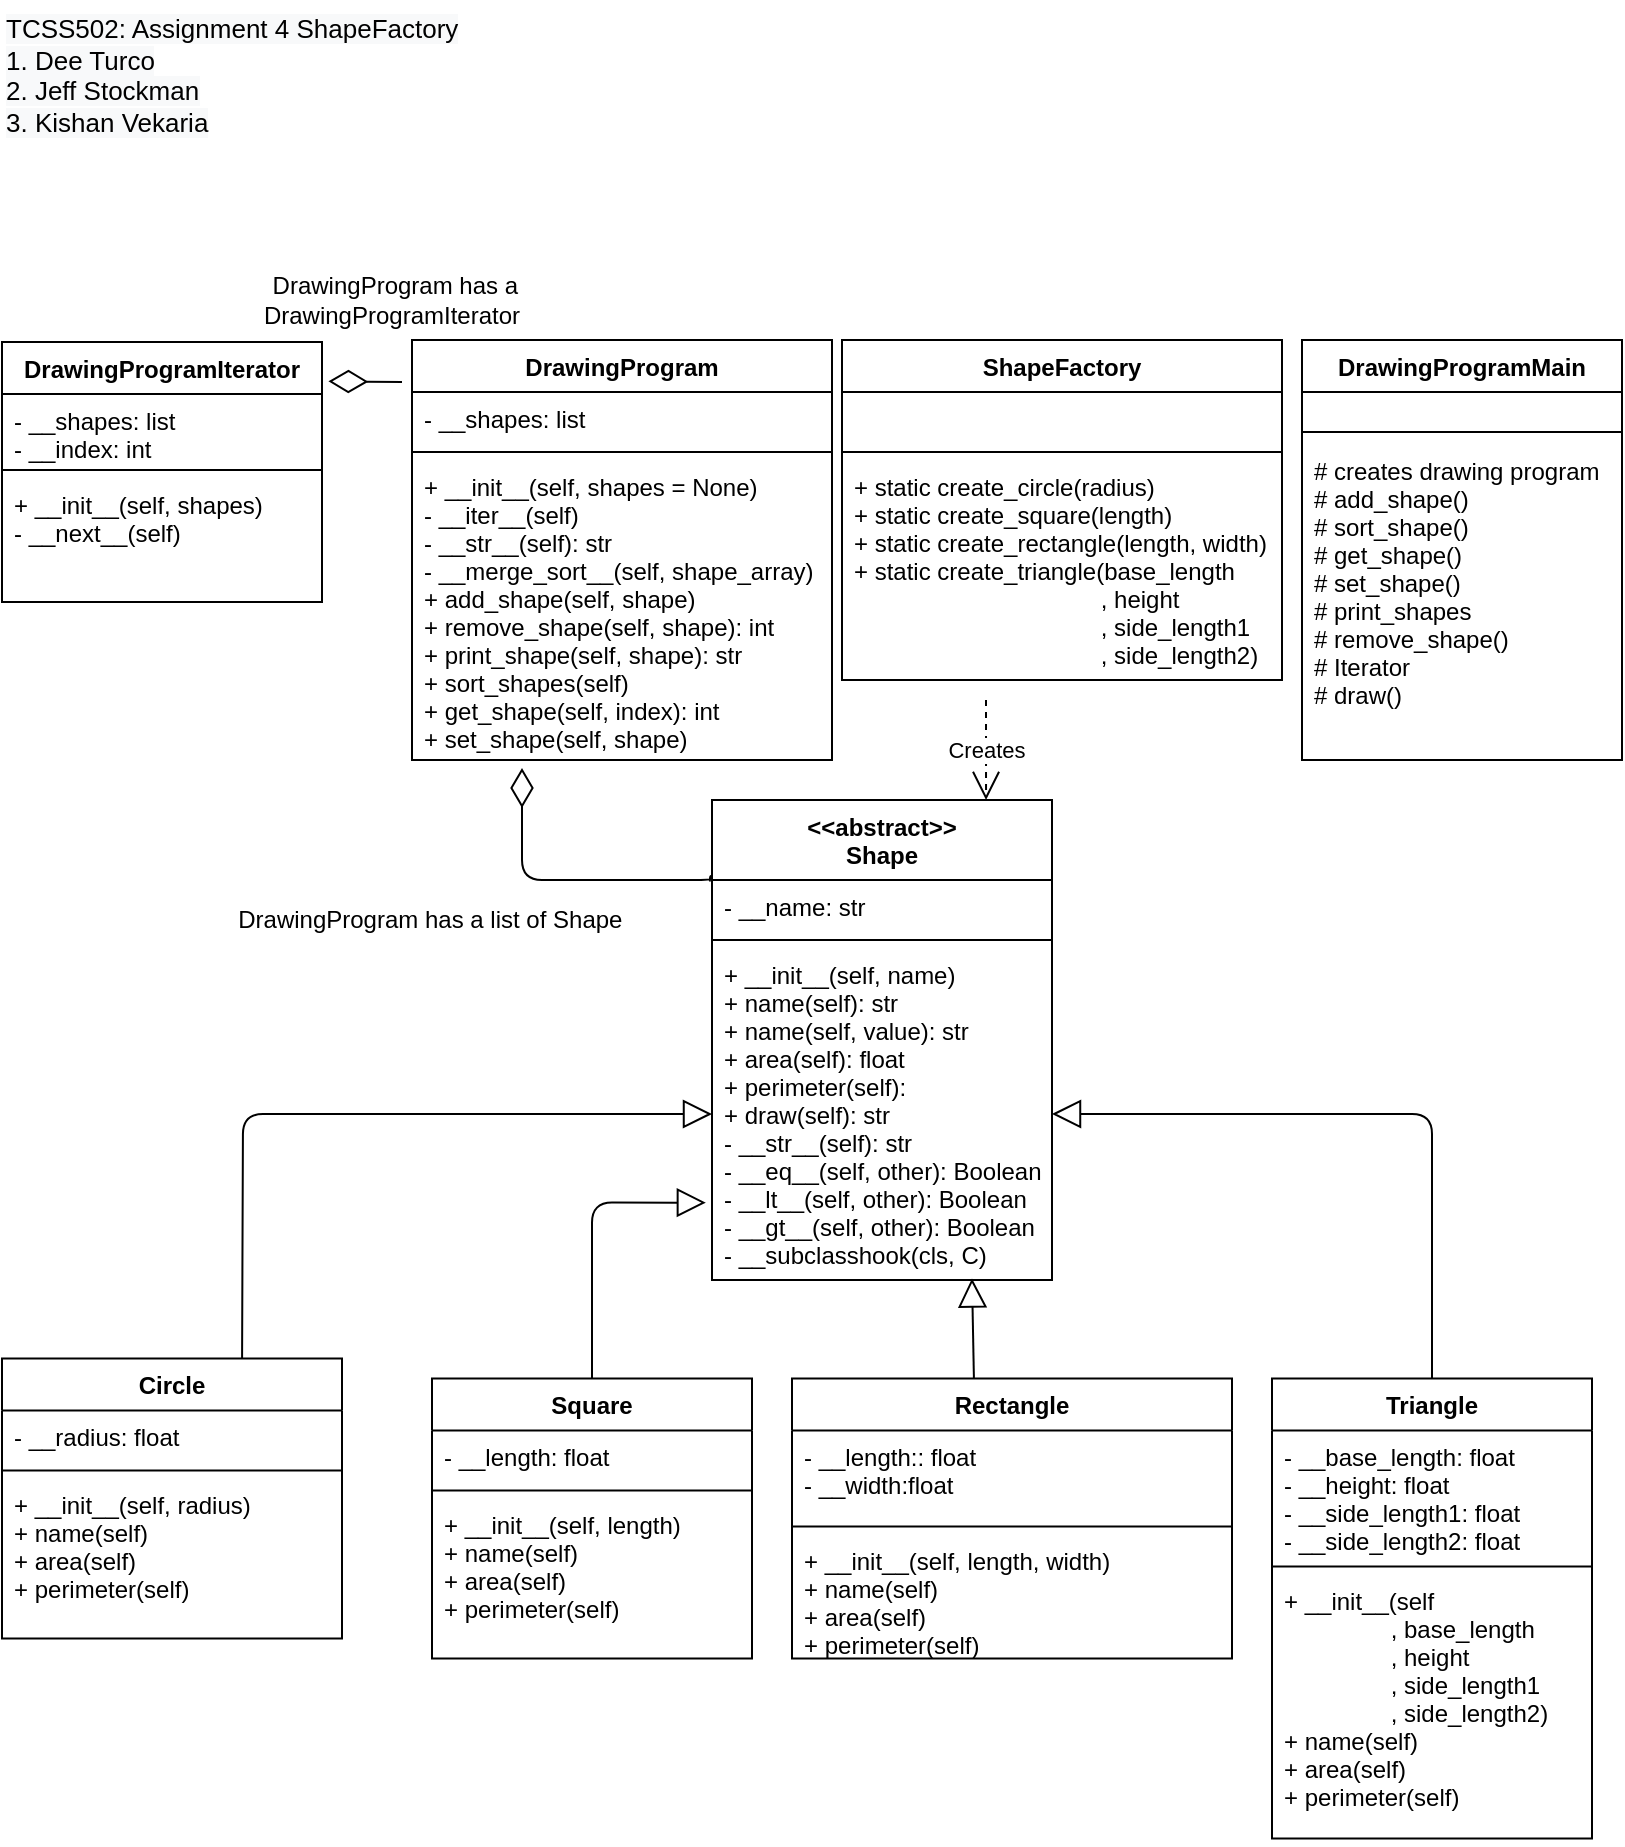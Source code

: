 <mxfile version="13.9.9" type="device"><diagram name="Page-1" id="c4acf3e9-155e-7222-9cf6-157b1a14988f"><mxGraphModel dx="890" dy="395" grid="1" gridSize="10" guides="1" tooltips="1" connect="1" arrows="1" fold="1" page="1" pageScale="1" pageWidth="850" pageHeight="1100" math="0" shadow="0"><root><mxCell id="0"/><mxCell id="1" parent="0"/><mxCell id="4N3GkSBLGt56kkMrbvlM-39" value="" style="endArrow=block;html=1;exitX=0.5;exitY=0;exitDx=0;exitDy=0;endFill=0;entryX=0;entryY=0.5;entryDx=0;entryDy=0;edgeStyle=orthogonalEdgeStyle;endSize=12;" parent="1" target="4N3GkSBLGt56kkMrbvlM-13" edge="1"><mxGeometry width="50" height="50" relative="1" as="geometry"><mxPoint x="150" y="729.22" as="sourcePoint"/><mxPoint x="207" y="659.22" as="targetPoint"/></mxGeometry></mxCell><mxCell id="4N3GkSBLGt56kkMrbvlM-42" value="" style="endArrow=block;html=1;exitX=0.75;exitY=0;exitDx=0;exitDy=0;endFill=0;endSize=12;" parent="1" edge="1"><mxGeometry width="50" height="50" relative="1" as="geometry"><mxPoint x="515.96" y="729.22" as="sourcePoint"/><mxPoint x="515" y="679.22" as="targetPoint"/></mxGeometry></mxCell><mxCell id="4N3GkSBLGt56kkMrbvlM-43" value="" style="endArrow=block;html=1;exitX=0.5;exitY=0;exitDx=0;exitDy=0;endFill=0;entryX=1;entryY=0.5;entryDx=0;entryDy=0;edgeStyle=orthogonalEdgeStyle;endSize=12;" parent="1" source="4N3GkSBLGt56kkMrbvlM-27" target="4N3GkSBLGt56kkMrbvlM-13" edge="1"><mxGeometry width="50" height="50" relative="1" as="geometry"><mxPoint x="215" y="739.22" as="sourcePoint"/><mxPoint x="395" y="614.22" as="targetPoint"/></mxGeometry></mxCell><mxCell id="4N3GkSBLGt56kkMrbvlM-44" value="" style="endArrow=diamondThin;html=1;exitX=-0.006;exitY=0.17;exitDx=0;exitDy=0;endFill=0;edgeStyle=orthogonalEdgeStyle;exitPerimeter=0;strokeWidth=1;endSize=17;" parent="1" source="4N3GkSBLGt56kkMrbvlM-10" edge="1"><mxGeometry width="50" height="50" relative="1" as="geometry"><mxPoint x="180" y="729.22" as="sourcePoint"/><mxPoint x="290" y="424" as="targetPoint"/><Array as="points"><mxPoint x="385" y="478"/><mxPoint x="385" y="480"/><mxPoint x="290" y="480"/></Array></mxGeometry></mxCell><mxCell id="4N3GkSBLGt56kkMrbvlM-50" value="" style="endArrow=diamondThin;html=1;endFill=0;strokeWidth=1;endSize=17;entryX=1.02;entryY=0.151;entryDx=0;entryDy=0;entryPerimeter=0;" parent="1" edge="1" target="4N3GkSBLGt56kkMrbvlM-5"><mxGeometry width="50" height="50" relative="1" as="geometry"><mxPoint x="230" y="231" as="sourcePoint"/><mxPoint x="200" y="250" as="targetPoint"/></mxGeometry></mxCell><mxCell id="tX_XbfCX2LsRfeMGmCVW-5" value="&amp;nbsp;DrawingProgram has a list of Shape" style="text;html=1;strokeColor=none;fillColor=none;align=center;verticalAlign=middle;whiteSpace=wrap;rounded=0;" parent="1" vertex="1"><mxGeometry x="110" y="490" width="265" height="20" as="geometry"/></mxCell><mxCell id="tX_XbfCX2LsRfeMGmCVW-6" value="" style="endArrow=block;html=1;exitX=0.5;exitY=0;exitDx=0;exitDy=0;endFill=0;entryX=-0.018;entryY=0.767;entryDx=0;entryDy=0;edgeStyle=orthogonalEdgeStyle;endSize=12;entryPerimeter=0;" parent="1" source="4N3GkSBLGt56kkMrbvlM-19" target="4N3GkSBLGt56kkMrbvlM-13" edge="1"><mxGeometry width="50" height="50" relative="1" as="geometry"><mxPoint x="160" y="739.22" as="sourcePoint"/><mxPoint x="395" y="605" as="targetPoint"/></mxGeometry></mxCell><mxCell id="tX_XbfCX2LsRfeMGmCVW-2" value="Creates" style="endArrow=open;endSize=12;dashed=1;html=1;entryX=0.806;entryY=0;entryDx=0;entryDy=0;entryPerimeter=0;" parent="1" target="4N3GkSBLGt56kkMrbvlM-10" edge="1"><mxGeometry width="160" relative="1" as="geometry"><mxPoint x="522" y="390" as="sourcePoint"/><mxPoint x="520" y="457" as="targetPoint"/></mxGeometry></mxCell><mxCell id="4N3GkSBLGt56kkMrbvlM-5" value="DrawingProgramIterator" style="swimlane;fontStyle=1;align=center;verticalAlign=top;childLayout=stackLayout;horizontal=1;startSize=26;horizontalStack=0;resizeParent=1;resizeParentMax=0;resizeLast=0;collapsible=1;marginBottom=0;" parent="1" vertex="1"><mxGeometry x="30" y="211" width="160" height="130" as="geometry"/></mxCell><mxCell id="4N3GkSBLGt56kkMrbvlM-6" value="- __shapes: list&#10;- __index: int" style="text;strokeColor=none;fillColor=none;align=left;verticalAlign=top;spacingLeft=4;spacingRight=4;overflow=hidden;rotatable=0;points=[[0,0.5],[1,0.5]];portConstraint=eastwest;" parent="4N3GkSBLGt56kkMrbvlM-5" vertex="1"><mxGeometry y="26" width="160" height="34" as="geometry"/></mxCell><mxCell id="4N3GkSBLGt56kkMrbvlM-7" value="" style="line;strokeWidth=1;fillColor=none;align=left;verticalAlign=middle;spacingTop=-1;spacingLeft=3;spacingRight=3;rotatable=0;labelPosition=right;points=[];portConstraint=eastwest;" parent="4N3GkSBLGt56kkMrbvlM-5" vertex="1"><mxGeometry y="60" width="160" height="8" as="geometry"/></mxCell><mxCell id="4N3GkSBLGt56kkMrbvlM-8" value="+ __init__(self, shapes)&#10;- __next__(self)" style="text;strokeColor=none;fillColor=none;align=left;verticalAlign=top;spacingLeft=4;spacingRight=4;overflow=hidden;rotatable=0;points=[[0,0.5],[1,0.5]];portConstraint=eastwest;labelBackgroundColor=none;" parent="4N3GkSBLGt56kkMrbvlM-5" vertex="1"><mxGeometry y="68" width="160" height="62" as="geometry"/></mxCell><mxCell id="4N3GkSBLGt56kkMrbvlM-31" value="ShapeFactory" style="swimlane;fontStyle=1;align=center;verticalAlign=top;childLayout=stackLayout;horizontal=1;startSize=26;horizontalStack=0;resizeParent=1;resizeParentMax=0;resizeLast=0;collapsible=1;marginBottom=0;" parent="1" vertex="1"><mxGeometry x="450" y="210" width="220" height="170" as="geometry"/></mxCell><mxCell id="4N3GkSBLGt56kkMrbvlM-32" value=" " style="text;strokeColor=none;fillColor=none;align=left;verticalAlign=top;spacingLeft=4;spacingRight=4;overflow=hidden;rotatable=0;points=[[0,0.5],[1,0.5]];portConstraint=eastwest;" parent="4N3GkSBLGt56kkMrbvlM-31" vertex="1"><mxGeometry y="26" width="220" height="26" as="geometry"/></mxCell><mxCell id="4N3GkSBLGt56kkMrbvlM-33" value="" style="line;strokeWidth=1;fillColor=none;align=left;verticalAlign=middle;spacingTop=-1;spacingLeft=3;spacingRight=3;rotatable=0;labelPosition=right;points=[];portConstraint=eastwest;" parent="4N3GkSBLGt56kkMrbvlM-31" vertex="1"><mxGeometry y="52" width="220" height="8" as="geometry"/></mxCell><mxCell id="4N3GkSBLGt56kkMrbvlM-34" value="+ static create_circle(radius)&#10;+ static create_square(length)&#10;+ static create_rectangle(length, width)&#10;+ static create_triangle(base_length&#10;                                     , height&#10;                                     , side_length1&#10;                                     , side_length2)&#10;" style="text;strokeColor=none;fillColor=none;align=left;verticalAlign=top;spacingLeft=4;spacingRight=4;overflow=hidden;rotatable=0;points=[[0,0.5],[1,0.5]];portConstraint=eastwest;" parent="4N3GkSBLGt56kkMrbvlM-31" vertex="1"><mxGeometry y="60" width="220" height="110" as="geometry"/></mxCell><mxCell id="4N3GkSBLGt56kkMrbvlM-35" value="DrawingProgramMain" style="swimlane;fontStyle=1;align=center;verticalAlign=top;childLayout=stackLayout;horizontal=1;startSize=26;horizontalStack=0;resizeParent=1;resizeParentMax=0;resizeLast=0;collapsible=1;marginBottom=0;" parent="1" vertex="1"><mxGeometry x="680" y="210" width="160" height="210" as="geometry"/></mxCell><mxCell id="4N3GkSBLGt56kkMrbvlM-36" value=" " style="text;strokeColor=none;fillColor=none;align=left;verticalAlign=top;spacingLeft=4;spacingRight=4;overflow=hidden;rotatable=0;points=[[0,0.5],[1,0.5]];portConstraint=eastwest;" parent="4N3GkSBLGt56kkMrbvlM-35" vertex="1"><mxGeometry y="26" width="160" height="14" as="geometry"/></mxCell><mxCell id="4N3GkSBLGt56kkMrbvlM-37" value="" style="line;strokeWidth=1;fillColor=none;align=left;verticalAlign=middle;spacingTop=-1;spacingLeft=3;spacingRight=3;rotatable=0;labelPosition=right;points=[];portConstraint=eastwest;" parent="4N3GkSBLGt56kkMrbvlM-35" vertex="1"><mxGeometry y="40" width="160" height="12" as="geometry"/></mxCell><mxCell id="4N3GkSBLGt56kkMrbvlM-38" value="# creates drawing program&#10;# add_shape()&#10;# sort_shape()&#10;# get_shape()&#10;# set_shape()&#10;# print_shapes&#10;# remove_shape()&#10;# Iterator&#10;# draw()" style="text;strokeColor=none;fillColor=none;align=left;verticalAlign=top;spacingLeft=4;spacingRight=4;overflow=hidden;rotatable=0;points=[[0,0.5],[1,0.5]];portConstraint=eastwest;" parent="4N3GkSBLGt56kkMrbvlM-35" vertex="1"><mxGeometry y="52" width="160" height="158" as="geometry"/></mxCell><mxCell id="4N3GkSBLGt56kkMrbvlM-14" value="Circle" style="swimlane;fontStyle=1;align=center;verticalAlign=top;childLayout=stackLayout;horizontal=1;startSize=26;horizontalStack=0;resizeParent=1;resizeParentMax=0;resizeLast=0;collapsible=1;marginBottom=0;" parent="1" vertex="1"><mxGeometry x="30" y="719.22" width="170" height="140" as="geometry"/></mxCell><mxCell id="4N3GkSBLGt56kkMrbvlM-15" value="- __radius: float" style="text;strokeColor=none;fillColor=none;align=left;verticalAlign=top;spacingLeft=4;spacingRight=4;overflow=hidden;rotatable=0;points=[[0,0.5],[1,0.5]];portConstraint=eastwest;" parent="4N3GkSBLGt56kkMrbvlM-14" vertex="1"><mxGeometry y="26" width="170" height="26" as="geometry"/></mxCell><mxCell id="4N3GkSBLGt56kkMrbvlM-16" value="" style="line;strokeWidth=1;fillColor=none;align=left;verticalAlign=middle;spacingTop=-1;spacingLeft=3;spacingRight=3;rotatable=0;labelPosition=right;points=[];portConstraint=eastwest;" parent="4N3GkSBLGt56kkMrbvlM-14" vertex="1"><mxGeometry y="52" width="170" height="8" as="geometry"/></mxCell><mxCell id="4N3GkSBLGt56kkMrbvlM-17" value="+ __init__(self, radius)&#10;+ name(self)&#10;+ area(self)&#10;+ perimeter(self)" style="text;strokeColor=none;fillColor=none;align=left;verticalAlign=top;spacingLeft=4;spacingRight=4;overflow=hidden;rotatable=0;points=[[0,0.5],[1,0.5]];portConstraint=eastwest;" parent="4N3GkSBLGt56kkMrbvlM-14" vertex="1"><mxGeometry y="60" width="170" height="80" as="geometry"/></mxCell><mxCell id="4N3GkSBLGt56kkMrbvlM-10" value="&lt;&lt;abstract&gt;&gt;&#10;Shape" style="swimlane;fontStyle=1;align=center;verticalAlign=top;childLayout=stackLayout;horizontal=1;startSize=40;horizontalStack=0;resizeParent=1;resizeParentMax=0;resizeLast=0;collapsible=1;marginBottom=0;" parent="1" vertex="1"><mxGeometry x="385" y="440" width="170" height="240" as="geometry"/></mxCell><mxCell id="4N3GkSBLGt56kkMrbvlM-11" value="- __name: str" style="text;strokeColor=none;fillColor=none;align=left;verticalAlign=top;spacingLeft=4;spacingRight=4;overflow=hidden;rotatable=0;points=[[0,0.5],[1,0.5]];portConstraint=eastwest;" parent="4N3GkSBLGt56kkMrbvlM-10" vertex="1"><mxGeometry y="40" width="170" height="26" as="geometry"/></mxCell><mxCell id="4N3GkSBLGt56kkMrbvlM-12" value="" style="line;strokeWidth=1;fillColor=none;align=left;verticalAlign=middle;spacingTop=-1;spacingLeft=3;spacingRight=3;rotatable=0;labelPosition=right;points=[];portConstraint=eastwest;" parent="4N3GkSBLGt56kkMrbvlM-10" vertex="1"><mxGeometry y="66" width="170" height="8" as="geometry"/></mxCell><mxCell id="4N3GkSBLGt56kkMrbvlM-13" value="+ __init__(self, name)&#10;+ name(self): str&#10;+ name(self, value): str&#10;+ area(self): float&#10;+ perimeter(self):&#10;+ draw(self): str&#10;- __str__(self): str&#10;- __eq__(self, other): Boolean&#10;- __lt__(self, other): Boolean&#10;- __gt__(self, other): Boolean&#10;- __subclasshook(cls, C)" style="text;strokeColor=none;fillColor=none;align=left;verticalAlign=top;spacingLeft=4;spacingRight=4;overflow=hidden;rotatable=0;points=[[0,0.5],[1,0.5]];portConstraint=eastwest;" parent="4N3GkSBLGt56kkMrbvlM-10" vertex="1"><mxGeometry y="74" width="170" height="166" as="geometry"/></mxCell><mxCell id="4N3GkSBLGt56kkMrbvlM-27" value="Triangle" style="swimlane;fontStyle=1;align=center;verticalAlign=top;childLayout=stackLayout;horizontal=1;startSize=26;horizontalStack=0;resizeParent=1;resizeParentMax=0;resizeLast=0;collapsible=1;marginBottom=0;" parent="1" vertex="1"><mxGeometry x="665" y="729.22" width="160" height="230" as="geometry"/></mxCell><mxCell id="4N3GkSBLGt56kkMrbvlM-28" value="- __base_length: float&#10;- __height: float&#10;- __side_length1: float&#10;- __side_length2: float&#10;" style="text;strokeColor=none;fillColor=none;align=left;verticalAlign=top;spacingLeft=4;spacingRight=4;overflow=hidden;rotatable=0;points=[[0,0.5],[1,0.5]];portConstraint=eastwest;" parent="4N3GkSBLGt56kkMrbvlM-27" vertex="1"><mxGeometry y="26" width="160" height="64" as="geometry"/></mxCell><mxCell id="4N3GkSBLGt56kkMrbvlM-29" value="" style="line;strokeWidth=1;fillColor=none;align=left;verticalAlign=middle;spacingTop=-1;spacingLeft=3;spacingRight=3;rotatable=0;labelPosition=right;points=[];portConstraint=eastwest;" parent="4N3GkSBLGt56kkMrbvlM-27" vertex="1"><mxGeometry y="90" width="160" height="8" as="geometry"/></mxCell><mxCell id="4N3GkSBLGt56kkMrbvlM-30" value="+ __init__(self&#10;                , base_length&#10;                , height&#10;                , side_length1&#10;                , side_length2) &#10;+ name(self)&#10;+ area(self)&#10;+ perimeter(self)" style="text;strokeColor=none;fillColor=none;align=left;verticalAlign=top;spacingLeft=4;spacingRight=4;overflow=hidden;rotatable=0;points=[[0,0.5],[1,0.5]];portConstraint=eastwest;" parent="4N3GkSBLGt56kkMrbvlM-27" vertex="1"><mxGeometry y="98" width="160" height="132" as="geometry"/></mxCell><mxCell id="4N3GkSBLGt56kkMrbvlM-19" value="Square" style="swimlane;fontStyle=1;align=center;verticalAlign=top;childLayout=stackLayout;horizontal=1;startSize=26;horizontalStack=0;resizeParent=1;resizeParentMax=0;resizeLast=0;collapsible=1;marginBottom=0;" parent="1" vertex="1"><mxGeometry x="245" y="729.22" width="160" height="140" as="geometry"/></mxCell><mxCell id="4N3GkSBLGt56kkMrbvlM-20" value="- __length: float" style="text;strokeColor=none;fillColor=none;align=left;verticalAlign=top;spacingLeft=4;spacingRight=4;overflow=hidden;rotatable=0;points=[[0,0.5],[1,0.5]];portConstraint=eastwest;" parent="4N3GkSBLGt56kkMrbvlM-19" vertex="1"><mxGeometry y="26" width="160" height="26" as="geometry"/></mxCell><mxCell id="4N3GkSBLGt56kkMrbvlM-21" value="" style="line;strokeWidth=1;fillColor=none;align=left;verticalAlign=middle;spacingTop=-1;spacingLeft=3;spacingRight=3;rotatable=0;labelPosition=right;points=[];portConstraint=eastwest;" parent="4N3GkSBLGt56kkMrbvlM-19" vertex="1"><mxGeometry y="52" width="160" height="8" as="geometry"/></mxCell><mxCell id="4N3GkSBLGt56kkMrbvlM-22" value="+ __init__(self, length)&#10;+ name(self)&#10;+ area(self)&#10;+ perimeter(self)" style="text;strokeColor=none;fillColor=none;align=left;verticalAlign=top;spacingLeft=4;spacingRight=4;overflow=hidden;rotatable=0;points=[[0,0.5],[1,0.5]];portConstraint=eastwest;" parent="4N3GkSBLGt56kkMrbvlM-19" vertex="1"><mxGeometry y="60" width="160" height="80" as="geometry"/></mxCell><mxCell id="4N3GkSBLGt56kkMrbvlM-23" value="Rectangle" style="swimlane;fontStyle=1;align=center;verticalAlign=top;childLayout=stackLayout;horizontal=1;startSize=26;horizontalStack=0;resizeParent=1;resizeParentMax=0;resizeLast=0;collapsible=1;marginBottom=0;" parent="1" vertex="1"><mxGeometry x="425" y="729.22" width="220" height="140" as="geometry"/></mxCell><mxCell id="4N3GkSBLGt56kkMrbvlM-24" value="- __length:: float&#10;- __width:float" style="text;strokeColor=none;fillColor=none;align=left;verticalAlign=top;spacingLeft=4;spacingRight=4;overflow=hidden;rotatable=0;points=[[0,0.5],[1,0.5]];portConstraint=eastwest;" parent="4N3GkSBLGt56kkMrbvlM-23" vertex="1"><mxGeometry y="26" width="220" height="44" as="geometry"/></mxCell><mxCell id="4N3GkSBLGt56kkMrbvlM-25" value="" style="line;strokeWidth=1;fillColor=none;align=left;verticalAlign=middle;spacingTop=-1;spacingLeft=3;spacingRight=3;rotatable=0;labelPosition=right;points=[];portConstraint=eastwest;" parent="4N3GkSBLGt56kkMrbvlM-23" vertex="1"><mxGeometry y="70" width="220" height="8" as="geometry"/></mxCell><mxCell id="4N3GkSBLGt56kkMrbvlM-26" value="+ __init__(self, length, width)&#10;+ name(self)&#10;+ area(self)&#10;+ perimeter(self)" style="text;strokeColor=none;fillColor=none;align=left;verticalAlign=top;spacingLeft=4;spacingRight=4;overflow=hidden;rotatable=0;points=[[0,0.5],[1,0.5]];portConstraint=eastwest;" parent="4N3GkSBLGt56kkMrbvlM-23" vertex="1"><mxGeometry y="78" width="220" height="62" as="geometry"/></mxCell><mxCell id="4N3GkSBLGt56kkMrbvlM-1" value="DrawingProgram" style="swimlane;fontStyle=1;align=center;verticalAlign=top;childLayout=stackLayout;horizontal=1;startSize=26;horizontalStack=0;resizeParent=1;resizeParentMax=0;resizeLast=0;collapsible=1;marginBottom=0;" parent="1" vertex="1"><mxGeometry x="235" y="210" width="210" height="210" as="geometry"/></mxCell><mxCell id="4N3GkSBLGt56kkMrbvlM-2" value="- __shapes: list" style="text;strokeColor=none;fillColor=none;align=left;verticalAlign=top;spacingLeft=4;spacingRight=4;overflow=hidden;rotatable=0;points=[[0,0.5],[1,0.5]];portConstraint=eastwest;" parent="4N3GkSBLGt56kkMrbvlM-1" vertex="1"><mxGeometry y="26" width="210" height="26" as="geometry"/></mxCell><mxCell id="4N3GkSBLGt56kkMrbvlM-3" value="" style="line;strokeWidth=1;fillColor=none;align=left;verticalAlign=middle;spacingTop=-1;spacingLeft=3;spacingRight=3;rotatable=0;labelPosition=right;points=[];portConstraint=eastwest;" parent="4N3GkSBLGt56kkMrbvlM-1" vertex="1"><mxGeometry y="52" width="210" height="8" as="geometry"/></mxCell><mxCell id="4N3GkSBLGt56kkMrbvlM-4" value="+ __init__(self, shapes = None)&#10;- __iter__(self)&#10;- __str__(self): str&#10;- __merge_sort__(self, shape_array)&#10;+ add_shape(self, shape) &#10;+ remove_shape(self, shape): int&#10;+ print_shape(self, shape): str&#10;+ sort_shapes(self)&#10;+ get_shape(self, index): int&#10;+ set_shape(self, shape)&#10;&#10;" style="text;strokeColor=none;fillColor=none;align=left;verticalAlign=top;spacingLeft=4;spacingRight=4;overflow=hidden;rotatable=0;points=[[0,0.5],[1,0.5]];portConstraint=eastwest;" parent="4N3GkSBLGt56kkMrbvlM-1" vertex="1"><mxGeometry y="60" width="210" height="150" as="geometry"/></mxCell><mxCell id="Rq_XJLtLICkmbcw6zepk-2" value="&lt;span style=&quot;color: rgb(0 , 0 , 0) ; font-family: &amp;#34;helvetica&amp;#34; ; font-size: 13px ; font-style: normal ; font-weight: 400 ; letter-spacing: normal ; text-align: center ; text-indent: 0px ; text-transform: none ; word-spacing: 0px ; background-color: rgb(248 , 249 , 250) ; display: inline ; float: none&quot;&gt;TCSS502: Assignment 4 ShapeFactory&lt;br&gt;1. Dee Turco&lt;br&gt;2. Jeff Stockman&lt;br&gt;3. Kishan Vekaria&lt;br&gt;&lt;/span&gt;" style="text;whiteSpace=wrap;html=1;" parent="1" vertex="1"><mxGeometry x="30" y="40" width="380" height="80" as="geometry"/></mxCell><mxCell id="28Jxpk0adIaH5T3yViV--2" value="&amp;nbsp;DrawingProgram has a DrawingProgramIterator" style="text;html=1;strokeColor=none;fillColor=none;align=center;verticalAlign=middle;whiteSpace=wrap;rounded=0;" parent="1" vertex="1"><mxGeometry x="130" y="180" width="190" height="20" as="geometry"/></mxCell></root></mxGraphModel></diagram></mxfile>